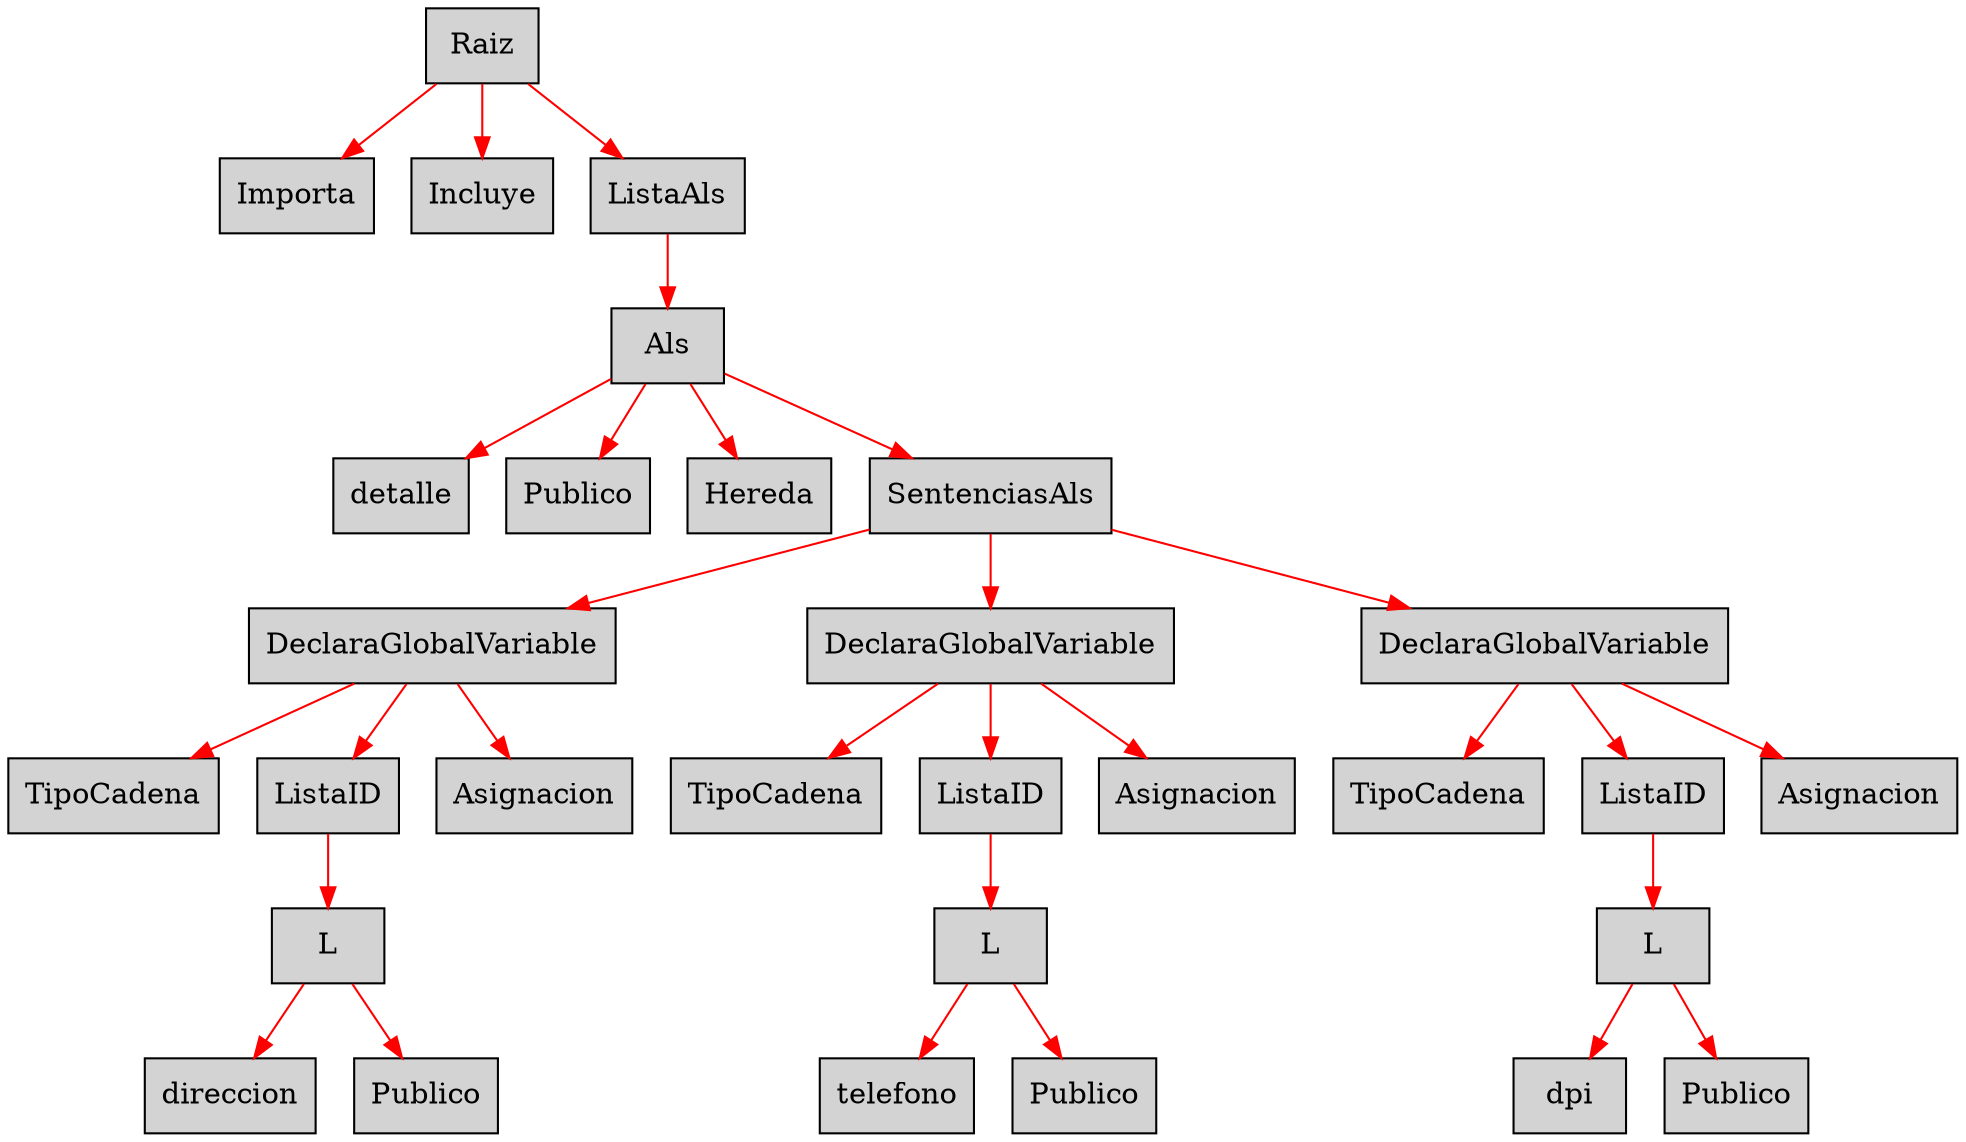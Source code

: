 digraph G {node[shape=box, style=filled]; edge[color=red]
node439398310[label="Raiz"];
 node439398310->node819055786;node819055786[label="Importa"];
 node439398310->node1605548605;node1605548605[label="Incluye"];
 node439398310->node120499122;node120499122[label="ListaAls"];
 node120499122->node419195246;node419195246[label="Als"];
 node419195246->node645284423;node645284423[label="detalle"];
 node419195246->node1818195942;node1818195942[label="Publico"];
 node419195246->node517878500;node517878500[label="Hereda"];
 node419195246->node1704103752;node1704103752[label="SentenciasAls"];
 node1704103752->node1902288327;node1902288327[label="DeclaraGlobalVariable"];
 node1902288327->node1712661578;node1712661578[label="TipoCadena"];
 node1902288327->node154366846;node154366846[label="ListaID"];
 node154366846->node2016040415;node2016040415[label="L"];
 node2016040415->node490955704;node490955704[label="direccion"];
 node2016040415->node1387995950;node1387995950[label="Publico"];
 node1902288327->node1082200708;node1082200708[label="Asignacion"];
 node1704103752->node1789866982;node1789866982[label="DeclaraGlobalVariable"];
 node1789866982->node1828180904;node1828180904[label="TipoCadena"];
 node1789866982->node1734229835;node1734229835[label="ListaID"];
 node1734229835->node788726806;node788726806[label="L"];
 node788726806->node1017127443;node1017127443[label="telefono"];
 node788726806->node1855511740;node1855511740[label="Publico"];
 node1789866982->node2016023107;node2016023107[label="Asignacion"];
 node1704103752->node1337887460;node1337887460[label="DeclaraGlobalVariable"];
 node1337887460->node1915984314;node1915984314[label="TipoCadena"];
 node1337887460->node1525073532;node1525073532[label="ListaID"];
 node1525073532->node1920368489;node1920368489[label="L"];
 node1920368489->node1235497577;node1235497577[label="dpi"];
 node1920368489->node657755310;node657755310[label="Publico"];
 node1337887460->node1267563282;node1267563282[label="Asignacion"];

}
